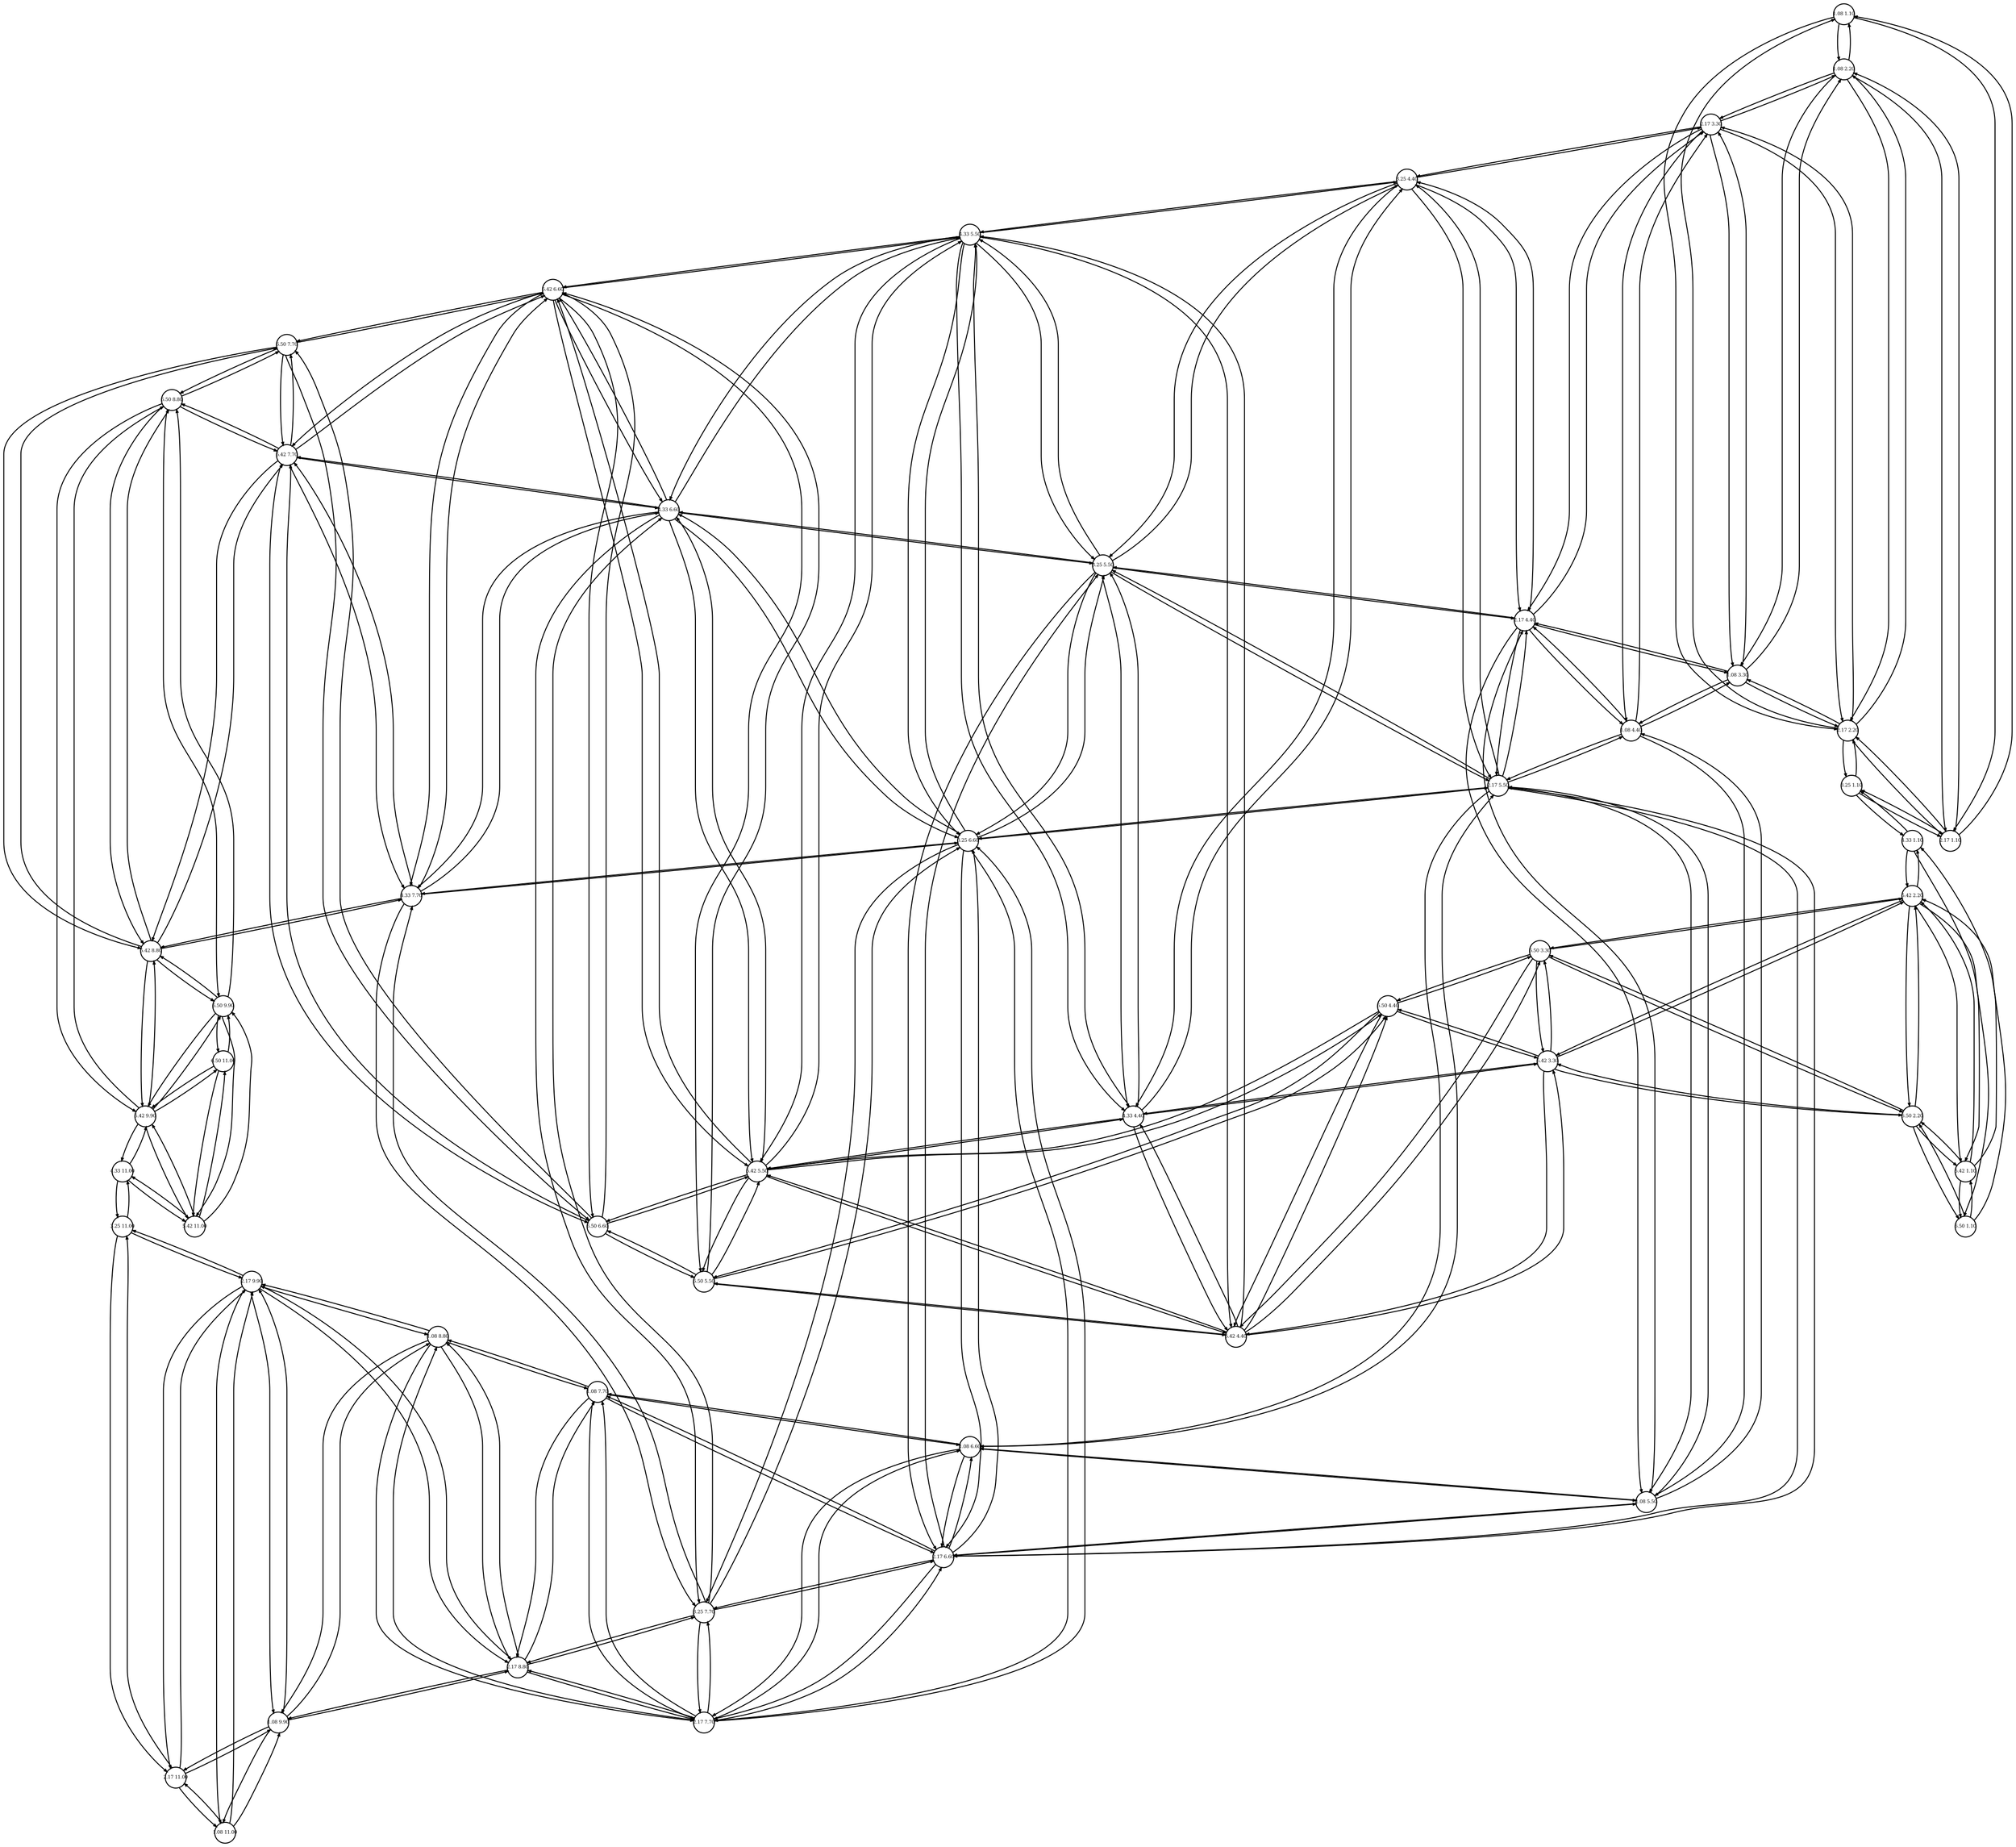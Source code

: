 digraph map {
  graph [bgcolor="white"]
  node [shape="circle" width=.3 fontsize=5 fixedsize="true"]
  edge [arrowsize=.3]
  node1 [label="1.08 1.10" pos = "1.08333333333,1.1!"]
  node2 [label="1.08 2.20" pos = "1.08333333333,2.2!"]
  node3 [label="1.08 3.30" pos = "1.08333333333,3.3!"]
  node4 [label="1.08 4.40" pos = "1.08333333333,4.4!"]
  node5 [label="1.08 5.50" pos = "1.08333333333,5.5!"]
  node6 [label="1.08 6.60" pos = "1.08333333333,6.6!"]
  node7 [label="1.08 7.70" pos = "1.08333333333,7.7!"]
  node8 [label="1.08 8.80" pos = "1.08333333333,8.8!"]
  node9 [label="1.08 9.90" pos = "1.08333333333,9.9!"]
  node10 [label="1.08 11.00" pos = "1.08333333333,11.0!"]
  node11 [label="2.17 1.10" pos = "2.16666666667,1.1!"]
  node12 [label="2.17 2.20" pos = "2.16666666667,2.2!"]
  node13 [label="2.17 3.30" pos = "2.16666666667,3.3!"]
  node14 [label="2.17 4.40" pos = "2.16666666667,4.4!"]
  node15 [label="2.17 5.50" pos = "2.16666666667,5.5!"]
  node16 [label="2.17 6.60" pos = "2.16666666667,6.6!"]
  node17 [label="2.17 7.70" pos = "2.16666666667,7.7!"]
  node18 [label="2.17 8.80" pos = "2.16666666667,8.8!"]
  node19 [label="2.17 9.90" pos = "2.16666666667,9.9!"]
  node20 [label="2.17 11.00" pos = "2.16666666667,11.0!"]
  node21 [label="3.25 1.10" pos = "3.25,1.1!"]
  node24 [label="3.25 4.40" pos = "3.25,4.4!"]
  node25 [label="3.25 5.50" pos = "3.25,5.5!"]
  node26 [label="3.25 6.60" pos = "3.25,6.6!"]
  node27 [label="3.25 7.70" pos = "3.25,7.7!"]
  node30 [label="3.25 11.00" pos = "3.25,11.0!"]
  node31 [label="4.33 1.10" pos = "4.33333333333,1.1!"]
  node34 [label="4.33 4.40" pos = "4.33333333333,4.4!"]
  node35 [label="4.33 5.50" pos = "4.33333333333,5.5!"]
  node36 [label="4.33 6.60" pos = "4.33333333333,6.6!"]
  node37 [label="4.33 7.70" pos = "4.33333333333,7.7!"]
  node40 [label="4.33 11.00" pos = "4.33333333333,11.0!"]
  node41 [label="5.42 1.10" pos = "5.41666666667,1.1!"]
  node42 [label="5.42 2.20" pos = "5.41666666667,2.2!"]
  node43 [label="5.42 3.30" pos = "5.41666666667,3.3!"]
  node44 [label="5.42 4.40" pos = "5.41666666667,4.4!"]
  node45 [label="5.42 5.50" pos = "5.41666666667,5.5!"]
  node46 [label="5.42 6.60" pos = "5.41666666667,6.6!"]
  node47 [label="5.42 7.70" pos = "5.41666666667,7.7!"]
  node48 [label="5.42 8.80" pos = "5.41666666667,8.8!"]
  node49 [label="5.42 9.90" pos = "5.41666666667,9.9!"]
  node50 [label="5.42 11.00" pos = "5.41666666667,11.0!"]
  node51 [label="6.50 1.10" pos = "6.5,1.1!"]
  node52 [label="6.50 2.20" pos = "6.5,2.2!"]
  node53 [label="6.50 3.30" pos = "6.5,3.3!"]
  node54 [label="6.50 4.40" pos = "6.5,4.4!"]
  node55 [label="6.50 5.50" pos = "6.5,5.5!"]
  node56 [label="6.50 6.60" pos = "6.5,6.6!"]
  node57 [label="6.50 7.70" pos = "6.5,7.7!"]
  node58 [label="6.50 8.80" pos = "6.5,8.8!"]
  node59 [label="6.50 9.90" pos = "6.5,9.9!"]
  node60 [label="6.50 11.00" pos = "6.5,11.0!"]
  node1 -> node2
  node1 -> node11
  node1 -> node12
  node2 -> node1
  node2 -> node3
  node2 -> node11
  node2 -> node12
  node2 -> node13
  node3 -> node2
  node3 -> node4
  node3 -> node12
  node3 -> node13
  node3 -> node14
  node4 -> node3
  node4 -> node5
  node4 -> node13
  node4 -> node14
  node4 -> node15
  node5 -> node4
  node5 -> node6
  node5 -> node14
  node5 -> node15
  node5 -> node16
  node6 -> node5
  node6 -> node7
  node6 -> node15
  node6 -> node16
  node6 -> node17
  node7 -> node6
  node7 -> node8
  node7 -> node16
  node7 -> node17
  node7 -> node18
  node8 -> node7
  node8 -> node9
  node8 -> node17
  node8 -> node18
  node8 -> node19
  node9 -> node8
  node9 -> node10
  node9 -> node18
  node9 -> node19
  node9 -> node20
  node10 -> node9
  node10 -> node19
  node10 -> node20
  node11 -> node1
  node11 -> node2
  node11 -> node12
  node11 -> node21
  node12 -> node1
  node12 -> node2
  node12 -> node3
  node12 -> node11
  node12 -> node13
  node12 -> node21
  node13 -> node2
  node13 -> node3
  node13 -> node4
  node13 -> node12
  node13 -> node14
  node13 -> node24
  node14 -> node3
  node14 -> node4
  node14 -> node5
  node14 -> node13
  node14 -> node15
  node14 -> node24
  node14 -> node25
  node15 -> node4
  node15 -> node5
  node15 -> node6
  node15 -> node14
  node15 -> node16
  node15 -> node24
  node15 -> node25
  node15 -> node26
  node16 -> node5
  node16 -> node6
  node16 -> node7
  node16 -> node15
  node16 -> node17
  node16 -> node25
  node16 -> node26
  node16 -> node27
  node17 -> node6
  node17 -> node7
  node17 -> node8
  node17 -> node16
  node17 -> node18
  node17 -> node26
  node17 -> node27
  node18 -> node7
  node18 -> node8
  node18 -> node9
  node18 -> node17
  node18 -> node19
  node18 -> node27
  node19 -> node8
  node19 -> node9
  node19 -> node10
  node19 -> node18
  node19 -> node20
  node19 -> node30
  node20 -> node9
  node20 -> node10
  node20 -> node19
  node20 -> node30
  node21 -> node11
  node21 -> node12
  node21 -> node31
  node24 -> node13
  node24 -> node14
  node24 -> node15
  node24 -> node25
  node24 -> node34
  node24 -> node35
  node25 -> node14
  node25 -> node15
  node25 -> node16
  node25 -> node24
  node25 -> node26
  node25 -> node34
  node25 -> node35
  node25 -> node36
  node26 -> node15
  node26 -> node16
  node26 -> node17
  node26 -> node25
  node26 -> node27
  node26 -> node35
  node26 -> node36
  node26 -> node37
  node27 -> node16
  node27 -> node17
  node27 -> node18
  node27 -> node26
  node27 -> node36
  node27 -> node37
  node30 -> node19
  node30 -> node20
  node30 -> node40
  node31 -> node21
  node31 -> node41
  node31 -> node42
  node34 -> node24
  node34 -> node25
  node34 -> node35
  node34 -> node43
  node34 -> node44
  node34 -> node45
  node35 -> node24
  node35 -> node25
  node35 -> node26
  node35 -> node34
  node35 -> node36
  node35 -> node44
  node35 -> node45
  node35 -> node46
  node36 -> node25
  node36 -> node26
  node36 -> node27
  node36 -> node35
  node36 -> node37
  node36 -> node45
  node36 -> node46
  node36 -> node47
  node37 -> node26
  node37 -> node27
  node37 -> node36
  node37 -> node46
  node37 -> node47
  node37 -> node48
  node40 -> node30
  node40 -> node49
  node40 -> node50
  node41 -> node31
  node41 -> node42
  node41 -> node51
  node41 -> node52
  node42 -> node31
  node42 -> node41
  node42 -> node43
  node42 -> node51
  node42 -> node52
  node42 -> node53
  node43 -> node34
  node43 -> node42
  node43 -> node44
  node43 -> node52
  node43 -> node53
  node43 -> node54
  node44 -> node34
  node44 -> node35
  node44 -> node43
  node44 -> node45
  node44 -> node53
  node44 -> node54
  node44 -> node55
  node45 -> node34
  node45 -> node35
  node45 -> node36
  node45 -> node44
  node45 -> node46
  node45 -> node54
  node45 -> node55
  node45 -> node56
  node46 -> node35
  node46 -> node36
  node46 -> node37
  node46 -> node45
  node46 -> node47
  node46 -> node55
  node46 -> node56
  node46 -> node57
  node47 -> node36
  node47 -> node37
  node47 -> node46
  node47 -> node48
  node47 -> node56
  node47 -> node57
  node47 -> node58
  node48 -> node37
  node48 -> node47
  node48 -> node49
  node48 -> node57
  node48 -> node58
  node48 -> node59
  node49 -> node40
  node49 -> node48
  node49 -> node50
  node49 -> node58
  node49 -> node59
  node49 -> node60
  node50 -> node40
  node50 -> node49
  node50 -> node59
  node50 -> node60
  node51 -> node41
  node51 -> node42
  node51 -> node52
  node52 -> node41
  node52 -> node42
  node52 -> node43
  node52 -> node51
  node52 -> node53
  node53 -> node42
  node53 -> node43
  node53 -> node44
  node53 -> node52
  node53 -> node54
  node54 -> node43
  node54 -> node44
  node54 -> node45
  node54 -> node53
  node54 -> node55
  node55 -> node44
  node55 -> node45
  node55 -> node46
  node55 -> node54
  node55 -> node56
  node56 -> node45
  node56 -> node46
  node56 -> node47
  node56 -> node55
  node56 -> node57
  node57 -> node46
  node57 -> node47
  node57 -> node48
  node57 -> node56
  node57 -> node58
  node58 -> node47
  node58 -> node48
  node58 -> node49
  node58 -> node57
  node58 -> node59
  node59 -> node48
  node59 -> node49
  node59 -> node50
  node59 -> node58
  node59 -> node60
  node60 -> node49
  node60 -> node50
  node60 -> node59
}
